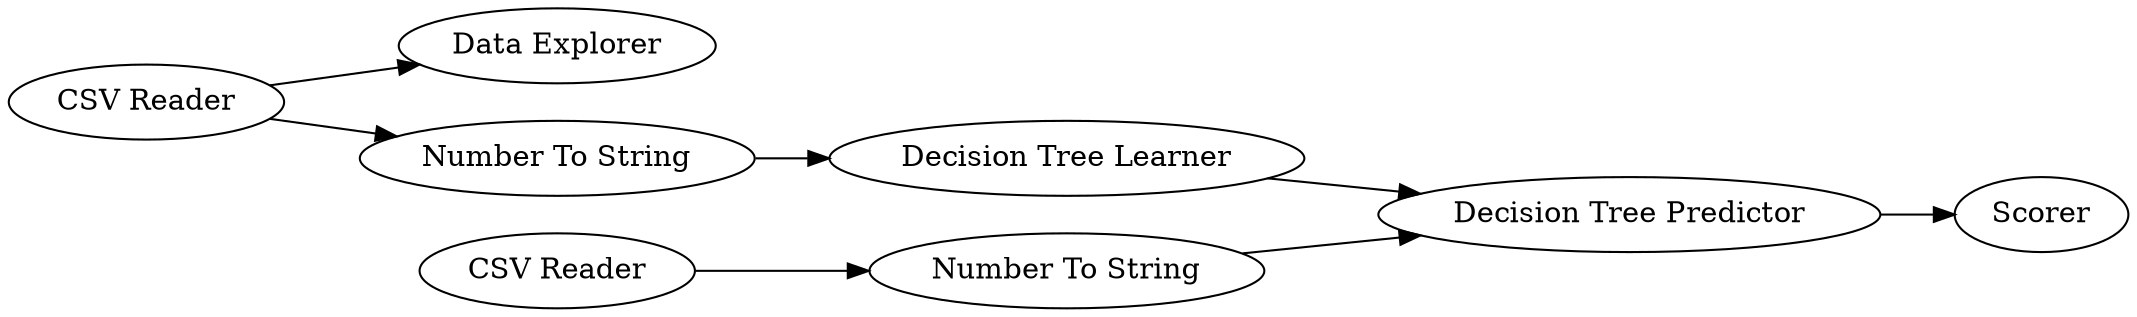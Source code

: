 digraph {
	"4717628025051099157_3" [label="Data Explorer"]
	"4717628025051099157_12" [label="Number To String"]
	"4717628025051099157_11" [label=Scorer]
	"4717628025051099157_1" [label="CSV Reader"]
	"4717628025051099157_10" [label="Decision Tree Predictor"]
	"4717628025051099157_6" [label="Number To String"]
	"4717628025051099157_2" [label="CSV Reader"]
	"4717628025051099157_9" [label="Decision Tree Learner"]
	"4717628025051099157_9" -> "4717628025051099157_10"
	"4717628025051099157_2" -> "4717628025051099157_3"
	"4717628025051099157_10" -> "4717628025051099157_11"
	"4717628025051099157_6" -> "4717628025051099157_9"
	"4717628025051099157_12" -> "4717628025051099157_10"
	"4717628025051099157_2" -> "4717628025051099157_6"
	"4717628025051099157_1" -> "4717628025051099157_12"
	rankdir=LR
}
